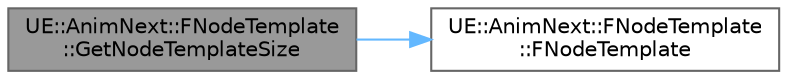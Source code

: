 digraph "UE::AnimNext::FNodeTemplate::GetNodeTemplateSize"
{
 // INTERACTIVE_SVG=YES
 // LATEX_PDF_SIZE
  bgcolor="transparent";
  edge [fontname=Helvetica,fontsize=10,labelfontname=Helvetica,labelfontsize=10];
  node [fontname=Helvetica,fontsize=10,shape=box,height=0.2,width=0.4];
  rankdir="LR";
  Node1 [id="Node000001",label="UE::AnimNext::FNodeTemplate\l::GetNodeTemplateSize",height=0.2,width=0.4,color="gray40", fillcolor="grey60", style="filled", fontcolor="black",tooltip=" "];
  Node1 -> Node2 [id="edge1_Node000001_Node000002",color="steelblue1",style="solid",tooltip=" "];
  Node2 [id="Node000002",label="UE::AnimNext::FNodeTemplate\l::FNodeTemplate",height=0.2,width=0.4,color="grey40", fillcolor="white", style="filled",URL="$dd/d3e/structUE_1_1AnimNext_1_1FNodeTemplate.html#aa574cb547544eb012c72c5a86148f0b2",tooltip=" "];
}
